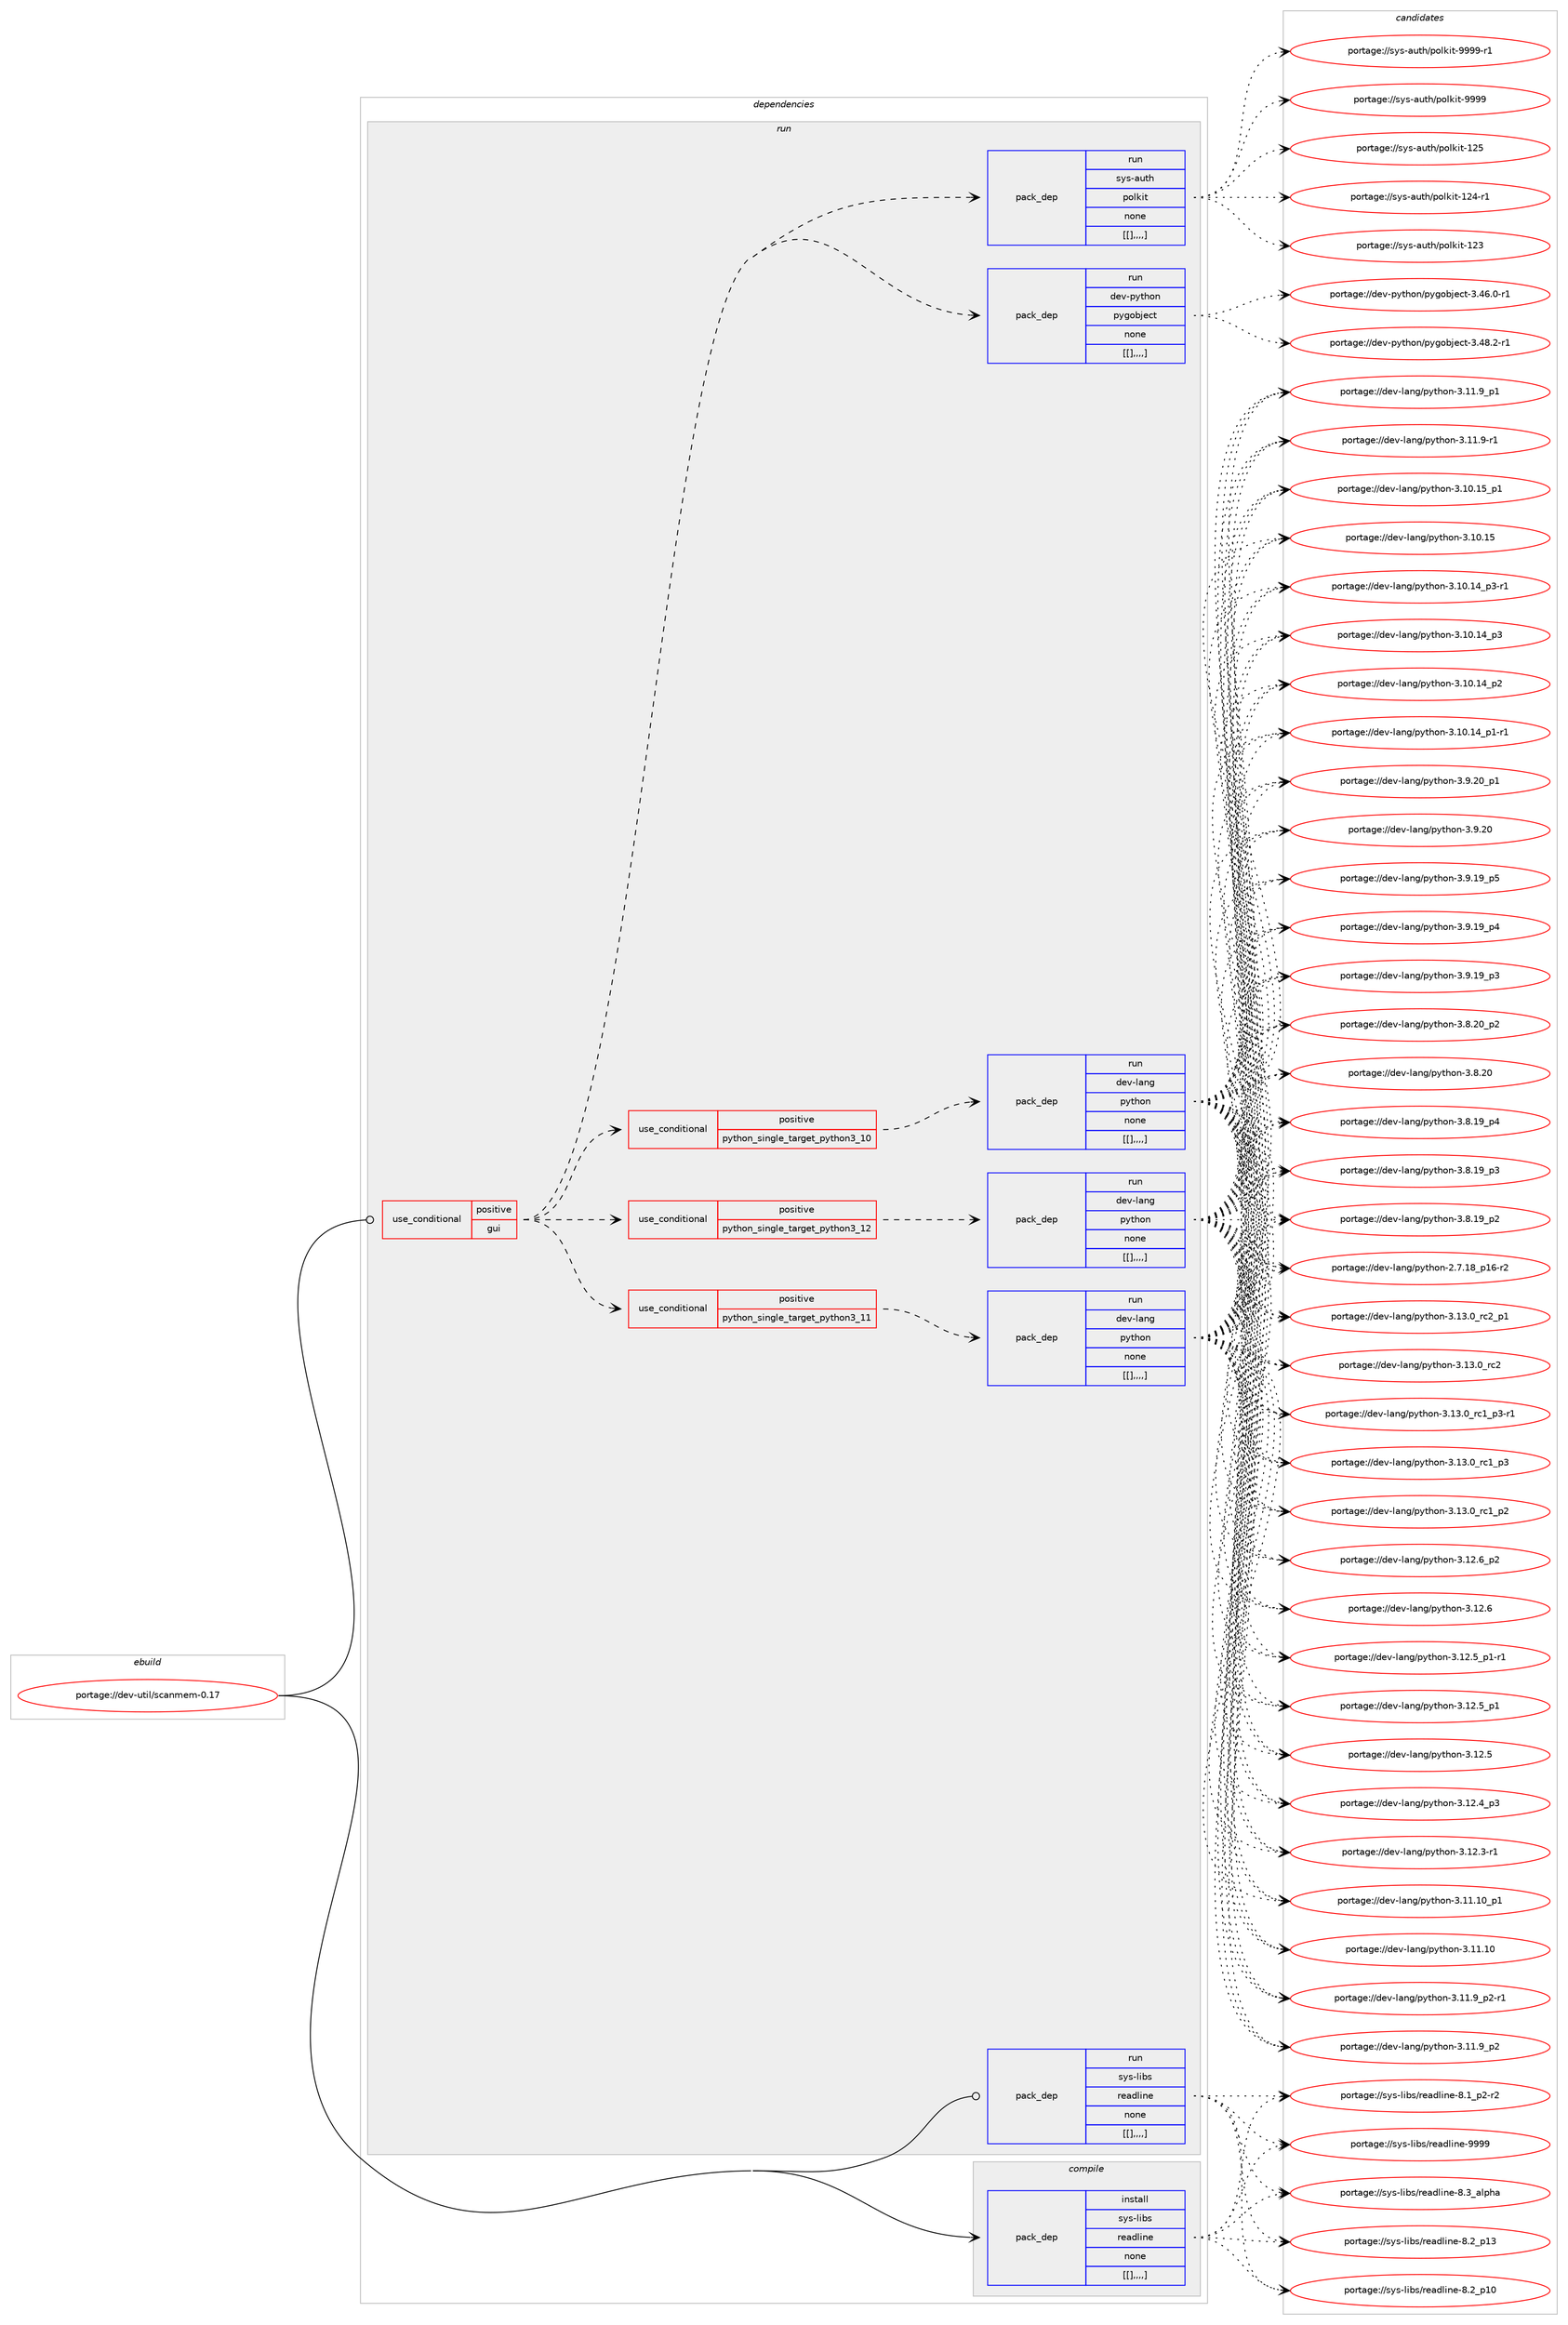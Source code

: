 digraph prolog {

# *************
# Graph options
# *************

newrank=true;
concentrate=true;
compound=true;
graph [rankdir=LR,fontname=Helvetica,fontsize=10,ranksep=1.5];#, ranksep=2.5, nodesep=0.2];
edge  [arrowhead=vee];
node  [fontname=Helvetica,fontsize=10];

# **********
# The ebuild
# **********

subgraph cluster_leftcol {
color=gray;
label=<<i>ebuild</i>>;
id [label="portage://dev-util/scanmem-0.17", color=red, width=4, href="../dev-util/scanmem-0.17.svg"];
}

# ****************
# The dependencies
# ****************

subgraph cluster_midcol {
color=gray;
label=<<i>dependencies</i>>;
subgraph cluster_compile {
fillcolor="#eeeeee";
style=filled;
label=<<i>compile</i>>;
subgraph pack158844 {
dependency224641 [label=<<TABLE BORDER="0" CELLBORDER="1" CELLSPACING="0" CELLPADDING="4" WIDTH="220"><TR><TD ROWSPAN="6" CELLPADDING="30">pack_dep</TD></TR><TR><TD WIDTH="110">install</TD></TR><TR><TD>sys-libs</TD></TR><TR><TD>readline</TD></TR><TR><TD>none</TD></TR><TR><TD>[[],,,,]</TD></TR></TABLE>>, shape=none, color=blue];
}
id:e -> dependency224641:w [weight=20,style="solid",arrowhead="vee"];
}
subgraph cluster_compileandrun {
fillcolor="#eeeeee";
style=filled;
label=<<i>compile and run</i>>;
}
subgraph cluster_run {
fillcolor="#eeeeee";
style=filled;
label=<<i>run</i>>;
subgraph cond64361 {
dependency224642 [label=<<TABLE BORDER="0" CELLBORDER="1" CELLSPACING="0" CELLPADDING="4"><TR><TD ROWSPAN="3" CELLPADDING="10">use_conditional</TD></TR><TR><TD>positive</TD></TR><TR><TD>gui</TD></TR></TABLE>>, shape=none, color=red];
subgraph cond64362 {
dependency224643 [label=<<TABLE BORDER="0" CELLBORDER="1" CELLSPACING="0" CELLPADDING="4"><TR><TD ROWSPAN="3" CELLPADDING="10">use_conditional</TD></TR><TR><TD>positive</TD></TR><TR><TD>python_single_target_python3_10</TD></TR></TABLE>>, shape=none, color=red];
subgraph pack158845 {
dependency224644 [label=<<TABLE BORDER="0" CELLBORDER="1" CELLSPACING="0" CELLPADDING="4" WIDTH="220"><TR><TD ROWSPAN="6" CELLPADDING="30">pack_dep</TD></TR><TR><TD WIDTH="110">run</TD></TR><TR><TD>dev-lang</TD></TR><TR><TD>python</TD></TR><TR><TD>none</TD></TR><TR><TD>[[],,,,]</TD></TR></TABLE>>, shape=none, color=blue];
}
dependency224643:e -> dependency224644:w [weight=20,style="dashed",arrowhead="vee"];
}
dependency224642:e -> dependency224643:w [weight=20,style="dashed",arrowhead="vee"];
subgraph cond64363 {
dependency224645 [label=<<TABLE BORDER="0" CELLBORDER="1" CELLSPACING="0" CELLPADDING="4"><TR><TD ROWSPAN="3" CELLPADDING="10">use_conditional</TD></TR><TR><TD>positive</TD></TR><TR><TD>python_single_target_python3_11</TD></TR></TABLE>>, shape=none, color=red];
subgraph pack158846 {
dependency224646 [label=<<TABLE BORDER="0" CELLBORDER="1" CELLSPACING="0" CELLPADDING="4" WIDTH="220"><TR><TD ROWSPAN="6" CELLPADDING="30">pack_dep</TD></TR><TR><TD WIDTH="110">run</TD></TR><TR><TD>dev-lang</TD></TR><TR><TD>python</TD></TR><TR><TD>none</TD></TR><TR><TD>[[],,,,]</TD></TR></TABLE>>, shape=none, color=blue];
}
dependency224645:e -> dependency224646:w [weight=20,style="dashed",arrowhead="vee"];
}
dependency224642:e -> dependency224645:w [weight=20,style="dashed",arrowhead="vee"];
subgraph cond64364 {
dependency224647 [label=<<TABLE BORDER="0" CELLBORDER="1" CELLSPACING="0" CELLPADDING="4"><TR><TD ROWSPAN="3" CELLPADDING="10">use_conditional</TD></TR><TR><TD>positive</TD></TR><TR><TD>python_single_target_python3_12</TD></TR></TABLE>>, shape=none, color=red];
subgraph pack158847 {
dependency224648 [label=<<TABLE BORDER="0" CELLBORDER="1" CELLSPACING="0" CELLPADDING="4" WIDTH="220"><TR><TD ROWSPAN="6" CELLPADDING="30">pack_dep</TD></TR><TR><TD WIDTH="110">run</TD></TR><TR><TD>dev-lang</TD></TR><TR><TD>python</TD></TR><TR><TD>none</TD></TR><TR><TD>[[],,,,]</TD></TR></TABLE>>, shape=none, color=blue];
}
dependency224647:e -> dependency224648:w [weight=20,style="dashed",arrowhead="vee"];
}
dependency224642:e -> dependency224647:w [weight=20,style="dashed",arrowhead="vee"];
subgraph pack158848 {
dependency224649 [label=<<TABLE BORDER="0" CELLBORDER="1" CELLSPACING="0" CELLPADDING="4" WIDTH="220"><TR><TD ROWSPAN="6" CELLPADDING="30">pack_dep</TD></TR><TR><TD WIDTH="110">run</TD></TR><TR><TD>dev-python</TD></TR><TR><TD>pygobject</TD></TR><TR><TD>none</TD></TR><TR><TD>[[],,,,]</TD></TR></TABLE>>, shape=none, color=blue];
}
dependency224642:e -> dependency224649:w [weight=20,style="dashed",arrowhead="vee"];
subgraph pack158849 {
dependency224650 [label=<<TABLE BORDER="0" CELLBORDER="1" CELLSPACING="0" CELLPADDING="4" WIDTH="220"><TR><TD ROWSPAN="6" CELLPADDING="30">pack_dep</TD></TR><TR><TD WIDTH="110">run</TD></TR><TR><TD>sys-auth</TD></TR><TR><TD>polkit</TD></TR><TR><TD>none</TD></TR><TR><TD>[[],,,,]</TD></TR></TABLE>>, shape=none, color=blue];
}
dependency224642:e -> dependency224650:w [weight=20,style="dashed",arrowhead="vee"];
}
id:e -> dependency224642:w [weight=20,style="solid",arrowhead="odot"];
subgraph pack158850 {
dependency224651 [label=<<TABLE BORDER="0" CELLBORDER="1" CELLSPACING="0" CELLPADDING="4" WIDTH="220"><TR><TD ROWSPAN="6" CELLPADDING="30">pack_dep</TD></TR><TR><TD WIDTH="110">run</TD></TR><TR><TD>sys-libs</TD></TR><TR><TD>readline</TD></TR><TR><TD>none</TD></TR><TR><TD>[[],,,,]</TD></TR></TABLE>>, shape=none, color=blue];
}
id:e -> dependency224651:w [weight=20,style="solid",arrowhead="odot"];
}
}

# **************
# The candidates
# **************

subgraph cluster_choices {
rank=same;
color=gray;
label=<<i>candidates</i>>;

subgraph choice158844 {
color=black;
nodesep=1;
choice115121115451081059811547114101971001081051101014557575757 [label="portage://sys-libs/readline-9999", color=red, width=4,href="../sys-libs/readline-9999.svg"];
choice1151211154510810598115471141019710010810511010145564651959710811210497 [label="portage://sys-libs/readline-8.3_alpha", color=red, width=4,href="../sys-libs/readline-8.3_alpha.svg"];
choice1151211154510810598115471141019710010810511010145564650951124951 [label="portage://sys-libs/readline-8.2_p13", color=red, width=4,href="../sys-libs/readline-8.2_p13.svg"];
choice1151211154510810598115471141019710010810511010145564650951124948 [label="portage://sys-libs/readline-8.2_p10", color=red, width=4,href="../sys-libs/readline-8.2_p10.svg"];
choice115121115451081059811547114101971001081051101014556464995112504511450 [label="portage://sys-libs/readline-8.1_p2-r2", color=red, width=4,href="../sys-libs/readline-8.1_p2-r2.svg"];
dependency224641:e -> choice115121115451081059811547114101971001081051101014557575757:w [style=dotted,weight="100"];
dependency224641:e -> choice1151211154510810598115471141019710010810511010145564651959710811210497:w [style=dotted,weight="100"];
dependency224641:e -> choice1151211154510810598115471141019710010810511010145564650951124951:w [style=dotted,weight="100"];
dependency224641:e -> choice1151211154510810598115471141019710010810511010145564650951124948:w [style=dotted,weight="100"];
dependency224641:e -> choice115121115451081059811547114101971001081051101014556464995112504511450:w [style=dotted,weight="100"];
}
subgraph choice158845 {
color=black;
nodesep=1;
choice100101118451089711010347112121116104111110455146495146489511499509511249 [label="portage://dev-lang/python-3.13.0_rc2_p1", color=red, width=4,href="../dev-lang/python-3.13.0_rc2_p1.svg"];
choice10010111845108971101034711212111610411111045514649514648951149950 [label="portage://dev-lang/python-3.13.0_rc2", color=red, width=4,href="../dev-lang/python-3.13.0_rc2.svg"];
choice1001011184510897110103471121211161041111104551464951464895114994995112514511449 [label="portage://dev-lang/python-3.13.0_rc1_p3-r1", color=red, width=4,href="../dev-lang/python-3.13.0_rc1_p3-r1.svg"];
choice100101118451089711010347112121116104111110455146495146489511499499511251 [label="portage://dev-lang/python-3.13.0_rc1_p3", color=red, width=4,href="../dev-lang/python-3.13.0_rc1_p3.svg"];
choice100101118451089711010347112121116104111110455146495146489511499499511250 [label="portage://dev-lang/python-3.13.0_rc1_p2", color=red, width=4,href="../dev-lang/python-3.13.0_rc1_p2.svg"];
choice100101118451089711010347112121116104111110455146495046549511250 [label="portage://dev-lang/python-3.12.6_p2", color=red, width=4,href="../dev-lang/python-3.12.6_p2.svg"];
choice10010111845108971101034711212111610411111045514649504654 [label="portage://dev-lang/python-3.12.6", color=red, width=4,href="../dev-lang/python-3.12.6.svg"];
choice1001011184510897110103471121211161041111104551464950465395112494511449 [label="portage://dev-lang/python-3.12.5_p1-r1", color=red, width=4,href="../dev-lang/python-3.12.5_p1-r1.svg"];
choice100101118451089711010347112121116104111110455146495046539511249 [label="portage://dev-lang/python-3.12.5_p1", color=red, width=4,href="../dev-lang/python-3.12.5_p1.svg"];
choice10010111845108971101034711212111610411111045514649504653 [label="portage://dev-lang/python-3.12.5", color=red, width=4,href="../dev-lang/python-3.12.5.svg"];
choice100101118451089711010347112121116104111110455146495046529511251 [label="portage://dev-lang/python-3.12.4_p3", color=red, width=4,href="../dev-lang/python-3.12.4_p3.svg"];
choice100101118451089711010347112121116104111110455146495046514511449 [label="portage://dev-lang/python-3.12.3-r1", color=red, width=4,href="../dev-lang/python-3.12.3-r1.svg"];
choice10010111845108971101034711212111610411111045514649494649489511249 [label="portage://dev-lang/python-3.11.10_p1", color=red, width=4,href="../dev-lang/python-3.11.10_p1.svg"];
choice1001011184510897110103471121211161041111104551464949464948 [label="portage://dev-lang/python-3.11.10", color=red, width=4,href="../dev-lang/python-3.11.10.svg"];
choice1001011184510897110103471121211161041111104551464949465795112504511449 [label="portage://dev-lang/python-3.11.9_p2-r1", color=red, width=4,href="../dev-lang/python-3.11.9_p2-r1.svg"];
choice100101118451089711010347112121116104111110455146494946579511250 [label="portage://dev-lang/python-3.11.9_p2", color=red, width=4,href="../dev-lang/python-3.11.9_p2.svg"];
choice100101118451089711010347112121116104111110455146494946579511249 [label="portage://dev-lang/python-3.11.9_p1", color=red, width=4,href="../dev-lang/python-3.11.9_p1.svg"];
choice100101118451089711010347112121116104111110455146494946574511449 [label="portage://dev-lang/python-3.11.9-r1", color=red, width=4,href="../dev-lang/python-3.11.9-r1.svg"];
choice10010111845108971101034711212111610411111045514649484649539511249 [label="portage://dev-lang/python-3.10.15_p1", color=red, width=4,href="../dev-lang/python-3.10.15_p1.svg"];
choice1001011184510897110103471121211161041111104551464948464953 [label="portage://dev-lang/python-3.10.15", color=red, width=4,href="../dev-lang/python-3.10.15.svg"];
choice100101118451089711010347112121116104111110455146494846495295112514511449 [label="portage://dev-lang/python-3.10.14_p3-r1", color=red, width=4,href="../dev-lang/python-3.10.14_p3-r1.svg"];
choice10010111845108971101034711212111610411111045514649484649529511251 [label="portage://dev-lang/python-3.10.14_p3", color=red, width=4,href="../dev-lang/python-3.10.14_p3.svg"];
choice10010111845108971101034711212111610411111045514649484649529511250 [label="portage://dev-lang/python-3.10.14_p2", color=red, width=4,href="../dev-lang/python-3.10.14_p2.svg"];
choice100101118451089711010347112121116104111110455146494846495295112494511449 [label="portage://dev-lang/python-3.10.14_p1-r1", color=red, width=4,href="../dev-lang/python-3.10.14_p1-r1.svg"];
choice100101118451089711010347112121116104111110455146574650489511249 [label="portage://dev-lang/python-3.9.20_p1", color=red, width=4,href="../dev-lang/python-3.9.20_p1.svg"];
choice10010111845108971101034711212111610411111045514657465048 [label="portage://dev-lang/python-3.9.20", color=red, width=4,href="../dev-lang/python-3.9.20.svg"];
choice100101118451089711010347112121116104111110455146574649579511253 [label="portage://dev-lang/python-3.9.19_p5", color=red, width=4,href="../dev-lang/python-3.9.19_p5.svg"];
choice100101118451089711010347112121116104111110455146574649579511252 [label="portage://dev-lang/python-3.9.19_p4", color=red, width=4,href="../dev-lang/python-3.9.19_p4.svg"];
choice100101118451089711010347112121116104111110455146574649579511251 [label="portage://dev-lang/python-3.9.19_p3", color=red, width=4,href="../dev-lang/python-3.9.19_p3.svg"];
choice100101118451089711010347112121116104111110455146564650489511250 [label="portage://dev-lang/python-3.8.20_p2", color=red, width=4,href="../dev-lang/python-3.8.20_p2.svg"];
choice10010111845108971101034711212111610411111045514656465048 [label="portage://dev-lang/python-3.8.20", color=red, width=4,href="../dev-lang/python-3.8.20.svg"];
choice100101118451089711010347112121116104111110455146564649579511252 [label="portage://dev-lang/python-3.8.19_p4", color=red, width=4,href="../dev-lang/python-3.8.19_p4.svg"];
choice100101118451089711010347112121116104111110455146564649579511251 [label="portage://dev-lang/python-3.8.19_p3", color=red, width=4,href="../dev-lang/python-3.8.19_p3.svg"];
choice100101118451089711010347112121116104111110455146564649579511250 [label="portage://dev-lang/python-3.8.19_p2", color=red, width=4,href="../dev-lang/python-3.8.19_p2.svg"];
choice100101118451089711010347112121116104111110455046554649569511249544511450 [label="portage://dev-lang/python-2.7.18_p16-r2", color=red, width=4,href="../dev-lang/python-2.7.18_p16-r2.svg"];
dependency224644:e -> choice100101118451089711010347112121116104111110455146495146489511499509511249:w [style=dotted,weight="100"];
dependency224644:e -> choice10010111845108971101034711212111610411111045514649514648951149950:w [style=dotted,weight="100"];
dependency224644:e -> choice1001011184510897110103471121211161041111104551464951464895114994995112514511449:w [style=dotted,weight="100"];
dependency224644:e -> choice100101118451089711010347112121116104111110455146495146489511499499511251:w [style=dotted,weight="100"];
dependency224644:e -> choice100101118451089711010347112121116104111110455146495146489511499499511250:w [style=dotted,weight="100"];
dependency224644:e -> choice100101118451089711010347112121116104111110455146495046549511250:w [style=dotted,weight="100"];
dependency224644:e -> choice10010111845108971101034711212111610411111045514649504654:w [style=dotted,weight="100"];
dependency224644:e -> choice1001011184510897110103471121211161041111104551464950465395112494511449:w [style=dotted,weight="100"];
dependency224644:e -> choice100101118451089711010347112121116104111110455146495046539511249:w [style=dotted,weight="100"];
dependency224644:e -> choice10010111845108971101034711212111610411111045514649504653:w [style=dotted,weight="100"];
dependency224644:e -> choice100101118451089711010347112121116104111110455146495046529511251:w [style=dotted,weight="100"];
dependency224644:e -> choice100101118451089711010347112121116104111110455146495046514511449:w [style=dotted,weight="100"];
dependency224644:e -> choice10010111845108971101034711212111610411111045514649494649489511249:w [style=dotted,weight="100"];
dependency224644:e -> choice1001011184510897110103471121211161041111104551464949464948:w [style=dotted,weight="100"];
dependency224644:e -> choice1001011184510897110103471121211161041111104551464949465795112504511449:w [style=dotted,weight="100"];
dependency224644:e -> choice100101118451089711010347112121116104111110455146494946579511250:w [style=dotted,weight="100"];
dependency224644:e -> choice100101118451089711010347112121116104111110455146494946579511249:w [style=dotted,weight="100"];
dependency224644:e -> choice100101118451089711010347112121116104111110455146494946574511449:w [style=dotted,weight="100"];
dependency224644:e -> choice10010111845108971101034711212111610411111045514649484649539511249:w [style=dotted,weight="100"];
dependency224644:e -> choice1001011184510897110103471121211161041111104551464948464953:w [style=dotted,weight="100"];
dependency224644:e -> choice100101118451089711010347112121116104111110455146494846495295112514511449:w [style=dotted,weight="100"];
dependency224644:e -> choice10010111845108971101034711212111610411111045514649484649529511251:w [style=dotted,weight="100"];
dependency224644:e -> choice10010111845108971101034711212111610411111045514649484649529511250:w [style=dotted,weight="100"];
dependency224644:e -> choice100101118451089711010347112121116104111110455146494846495295112494511449:w [style=dotted,weight="100"];
dependency224644:e -> choice100101118451089711010347112121116104111110455146574650489511249:w [style=dotted,weight="100"];
dependency224644:e -> choice10010111845108971101034711212111610411111045514657465048:w [style=dotted,weight="100"];
dependency224644:e -> choice100101118451089711010347112121116104111110455146574649579511253:w [style=dotted,weight="100"];
dependency224644:e -> choice100101118451089711010347112121116104111110455146574649579511252:w [style=dotted,weight="100"];
dependency224644:e -> choice100101118451089711010347112121116104111110455146574649579511251:w [style=dotted,weight="100"];
dependency224644:e -> choice100101118451089711010347112121116104111110455146564650489511250:w [style=dotted,weight="100"];
dependency224644:e -> choice10010111845108971101034711212111610411111045514656465048:w [style=dotted,weight="100"];
dependency224644:e -> choice100101118451089711010347112121116104111110455146564649579511252:w [style=dotted,weight="100"];
dependency224644:e -> choice100101118451089711010347112121116104111110455146564649579511251:w [style=dotted,weight="100"];
dependency224644:e -> choice100101118451089711010347112121116104111110455146564649579511250:w [style=dotted,weight="100"];
dependency224644:e -> choice100101118451089711010347112121116104111110455046554649569511249544511450:w [style=dotted,weight="100"];
}
subgraph choice158846 {
color=black;
nodesep=1;
choice100101118451089711010347112121116104111110455146495146489511499509511249 [label="portage://dev-lang/python-3.13.0_rc2_p1", color=red, width=4,href="../dev-lang/python-3.13.0_rc2_p1.svg"];
choice10010111845108971101034711212111610411111045514649514648951149950 [label="portage://dev-lang/python-3.13.0_rc2", color=red, width=4,href="../dev-lang/python-3.13.0_rc2.svg"];
choice1001011184510897110103471121211161041111104551464951464895114994995112514511449 [label="portage://dev-lang/python-3.13.0_rc1_p3-r1", color=red, width=4,href="../dev-lang/python-3.13.0_rc1_p3-r1.svg"];
choice100101118451089711010347112121116104111110455146495146489511499499511251 [label="portage://dev-lang/python-3.13.0_rc1_p3", color=red, width=4,href="../dev-lang/python-3.13.0_rc1_p3.svg"];
choice100101118451089711010347112121116104111110455146495146489511499499511250 [label="portage://dev-lang/python-3.13.0_rc1_p2", color=red, width=4,href="../dev-lang/python-3.13.0_rc1_p2.svg"];
choice100101118451089711010347112121116104111110455146495046549511250 [label="portage://dev-lang/python-3.12.6_p2", color=red, width=4,href="../dev-lang/python-3.12.6_p2.svg"];
choice10010111845108971101034711212111610411111045514649504654 [label="portage://dev-lang/python-3.12.6", color=red, width=4,href="../dev-lang/python-3.12.6.svg"];
choice1001011184510897110103471121211161041111104551464950465395112494511449 [label="portage://dev-lang/python-3.12.5_p1-r1", color=red, width=4,href="../dev-lang/python-3.12.5_p1-r1.svg"];
choice100101118451089711010347112121116104111110455146495046539511249 [label="portage://dev-lang/python-3.12.5_p1", color=red, width=4,href="../dev-lang/python-3.12.5_p1.svg"];
choice10010111845108971101034711212111610411111045514649504653 [label="portage://dev-lang/python-3.12.5", color=red, width=4,href="../dev-lang/python-3.12.5.svg"];
choice100101118451089711010347112121116104111110455146495046529511251 [label="portage://dev-lang/python-3.12.4_p3", color=red, width=4,href="../dev-lang/python-3.12.4_p3.svg"];
choice100101118451089711010347112121116104111110455146495046514511449 [label="portage://dev-lang/python-3.12.3-r1", color=red, width=4,href="../dev-lang/python-3.12.3-r1.svg"];
choice10010111845108971101034711212111610411111045514649494649489511249 [label="portage://dev-lang/python-3.11.10_p1", color=red, width=4,href="../dev-lang/python-3.11.10_p1.svg"];
choice1001011184510897110103471121211161041111104551464949464948 [label="portage://dev-lang/python-3.11.10", color=red, width=4,href="../dev-lang/python-3.11.10.svg"];
choice1001011184510897110103471121211161041111104551464949465795112504511449 [label="portage://dev-lang/python-3.11.9_p2-r1", color=red, width=4,href="../dev-lang/python-3.11.9_p2-r1.svg"];
choice100101118451089711010347112121116104111110455146494946579511250 [label="portage://dev-lang/python-3.11.9_p2", color=red, width=4,href="../dev-lang/python-3.11.9_p2.svg"];
choice100101118451089711010347112121116104111110455146494946579511249 [label="portage://dev-lang/python-3.11.9_p1", color=red, width=4,href="../dev-lang/python-3.11.9_p1.svg"];
choice100101118451089711010347112121116104111110455146494946574511449 [label="portage://dev-lang/python-3.11.9-r1", color=red, width=4,href="../dev-lang/python-3.11.9-r1.svg"];
choice10010111845108971101034711212111610411111045514649484649539511249 [label="portage://dev-lang/python-3.10.15_p1", color=red, width=4,href="../dev-lang/python-3.10.15_p1.svg"];
choice1001011184510897110103471121211161041111104551464948464953 [label="portage://dev-lang/python-3.10.15", color=red, width=4,href="../dev-lang/python-3.10.15.svg"];
choice100101118451089711010347112121116104111110455146494846495295112514511449 [label="portage://dev-lang/python-3.10.14_p3-r1", color=red, width=4,href="../dev-lang/python-3.10.14_p3-r1.svg"];
choice10010111845108971101034711212111610411111045514649484649529511251 [label="portage://dev-lang/python-3.10.14_p3", color=red, width=4,href="../dev-lang/python-3.10.14_p3.svg"];
choice10010111845108971101034711212111610411111045514649484649529511250 [label="portage://dev-lang/python-3.10.14_p2", color=red, width=4,href="../dev-lang/python-3.10.14_p2.svg"];
choice100101118451089711010347112121116104111110455146494846495295112494511449 [label="portage://dev-lang/python-3.10.14_p1-r1", color=red, width=4,href="../dev-lang/python-3.10.14_p1-r1.svg"];
choice100101118451089711010347112121116104111110455146574650489511249 [label="portage://dev-lang/python-3.9.20_p1", color=red, width=4,href="../dev-lang/python-3.9.20_p1.svg"];
choice10010111845108971101034711212111610411111045514657465048 [label="portage://dev-lang/python-3.9.20", color=red, width=4,href="../dev-lang/python-3.9.20.svg"];
choice100101118451089711010347112121116104111110455146574649579511253 [label="portage://dev-lang/python-3.9.19_p5", color=red, width=4,href="../dev-lang/python-3.9.19_p5.svg"];
choice100101118451089711010347112121116104111110455146574649579511252 [label="portage://dev-lang/python-3.9.19_p4", color=red, width=4,href="../dev-lang/python-3.9.19_p4.svg"];
choice100101118451089711010347112121116104111110455146574649579511251 [label="portage://dev-lang/python-3.9.19_p3", color=red, width=4,href="../dev-lang/python-3.9.19_p3.svg"];
choice100101118451089711010347112121116104111110455146564650489511250 [label="portage://dev-lang/python-3.8.20_p2", color=red, width=4,href="../dev-lang/python-3.8.20_p2.svg"];
choice10010111845108971101034711212111610411111045514656465048 [label="portage://dev-lang/python-3.8.20", color=red, width=4,href="../dev-lang/python-3.8.20.svg"];
choice100101118451089711010347112121116104111110455146564649579511252 [label="portage://dev-lang/python-3.8.19_p4", color=red, width=4,href="../dev-lang/python-3.8.19_p4.svg"];
choice100101118451089711010347112121116104111110455146564649579511251 [label="portage://dev-lang/python-3.8.19_p3", color=red, width=4,href="../dev-lang/python-3.8.19_p3.svg"];
choice100101118451089711010347112121116104111110455146564649579511250 [label="portage://dev-lang/python-3.8.19_p2", color=red, width=4,href="../dev-lang/python-3.8.19_p2.svg"];
choice100101118451089711010347112121116104111110455046554649569511249544511450 [label="portage://dev-lang/python-2.7.18_p16-r2", color=red, width=4,href="../dev-lang/python-2.7.18_p16-r2.svg"];
dependency224646:e -> choice100101118451089711010347112121116104111110455146495146489511499509511249:w [style=dotted,weight="100"];
dependency224646:e -> choice10010111845108971101034711212111610411111045514649514648951149950:w [style=dotted,weight="100"];
dependency224646:e -> choice1001011184510897110103471121211161041111104551464951464895114994995112514511449:w [style=dotted,weight="100"];
dependency224646:e -> choice100101118451089711010347112121116104111110455146495146489511499499511251:w [style=dotted,weight="100"];
dependency224646:e -> choice100101118451089711010347112121116104111110455146495146489511499499511250:w [style=dotted,weight="100"];
dependency224646:e -> choice100101118451089711010347112121116104111110455146495046549511250:w [style=dotted,weight="100"];
dependency224646:e -> choice10010111845108971101034711212111610411111045514649504654:w [style=dotted,weight="100"];
dependency224646:e -> choice1001011184510897110103471121211161041111104551464950465395112494511449:w [style=dotted,weight="100"];
dependency224646:e -> choice100101118451089711010347112121116104111110455146495046539511249:w [style=dotted,weight="100"];
dependency224646:e -> choice10010111845108971101034711212111610411111045514649504653:w [style=dotted,weight="100"];
dependency224646:e -> choice100101118451089711010347112121116104111110455146495046529511251:w [style=dotted,weight="100"];
dependency224646:e -> choice100101118451089711010347112121116104111110455146495046514511449:w [style=dotted,weight="100"];
dependency224646:e -> choice10010111845108971101034711212111610411111045514649494649489511249:w [style=dotted,weight="100"];
dependency224646:e -> choice1001011184510897110103471121211161041111104551464949464948:w [style=dotted,weight="100"];
dependency224646:e -> choice1001011184510897110103471121211161041111104551464949465795112504511449:w [style=dotted,weight="100"];
dependency224646:e -> choice100101118451089711010347112121116104111110455146494946579511250:w [style=dotted,weight="100"];
dependency224646:e -> choice100101118451089711010347112121116104111110455146494946579511249:w [style=dotted,weight="100"];
dependency224646:e -> choice100101118451089711010347112121116104111110455146494946574511449:w [style=dotted,weight="100"];
dependency224646:e -> choice10010111845108971101034711212111610411111045514649484649539511249:w [style=dotted,weight="100"];
dependency224646:e -> choice1001011184510897110103471121211161041111104551464948464953:w [style=dotted,weight="100"];
dependency224646:e -> choice100101118451089711010347112121116104111110455146494846495295112514511449:w [style=dotted,weight="100"];
dependency224646:e -> choice10010111845108971101034711212111610411111045514649484649529511251:w [style=dotted,weight="100"];
dependency224646:e -> choice10010111845108971101034711212111610411111045514649484649529511250:w [style=dotted,weight="100"];
dependency224646:e -> choice100101118451089711010347112121116104111110455146494846495295112494511449:w [style=dotted,weight="100"];
dependency224646:e -> choice100101118451089711010347112121116104111110455146574650489511249:w [style=dotted,weight="100"];
dependency224646:e -> choice10010111845108971101034711212111610411111045514657465048:w [style=dotted,weight="100"];
dependency224646:e -> choice100101118451089711010347112121116104111110455146574649579511253:w [style=dotted,weight="100"];
dependency224646:e -> choice100101118451089711010347112121116104111110455146574649579511252:w [style=dotted,weight="100"];
dependency224646:e -> choice100101118451089711010347112121116104111110455146574649579511251:w [style=dotted,weight="100"];
dependency224646:e -> choice100101118451089711010347112121116104111110455146564650489511250:w [style=dotted,weight="100"];
dependency224646:e -> choice10010111845108971101034711212111610411111045514656465048:w [style=dotted,weight="100"];
dependency224646:e -> choice100101118451089711010347112121116104111110455146564649579511252:w [style=dotted,weight="100"];
dependency224646:e -> choice100101118451089711010347112121116104111110455146564649579511251:w [style=dotted,weight="100"];
dependency224646:e -> choice100101118451089711010347112121116104111110455146564649579511250:w [style=dotted,weight="100"];
dependency224646:e -> choice100101118451089711010347112121116104111110455046554649569511249544511450:w [style=dotted,weight="100"];
}
subgraph choice158847 {
color=black;
nodesep=1;
choice100101118451089711010347112121116104111110455146495146489511499509511249 [label="portage://dev-lang/python-3.13.0_rc2_p1", color=red, width=4,href="../dev-lang/python-3.13.0_rc2_p1.svg"];
choice10010111845108971101034711212111610411111045514649514648951149950 [label="portage://dev-lang/python-3.13.0_rc2", color=red, width=4,href="../dev-lang/python-3.13.0_rc2.svg"];
choice1001011184510897110103471121211161041111104551464951464895114994995112514511449 [label="portage://dev-lang/python-3.13.0_rc1_p3-r1", color=red, width=4,href="../dev-lang/python-3.13.0_rc1_p3-r1.svg"];
choice100101118451089711010347112121116104111110455146495146489511499499511251 [label="portage://dev-lang/python-3.13.0_rc1_p3", color=red, width=4,href="../dev-lang/python-3.13.0_rc1_p3.svg"];
choice100101118451089711010347112121116104111110455146495146489511499499511250 [label="portage://dev-lang/python-3.13.0_rc1_p2", color=red, width=4,href="../dev-lang/python-3.13.0_rc1_p2.svg"];
choice100101118451089711010347112121116104111110455146495046549511250 [label="portage://dev-lang/python-3.12.6_p2", color=red, width=4,href="../dev-lang/python-3.12.6_p2.svg"];
choice10010111845108971101034711212111610411111045514649504654 [label="portage://dev-lang/python-3.12.6", color=red, width=4,href="../dev-lang/python-3.12.6.svg"];
choice1001011184510897110103471121211161041111104551464950465395112494511449 [label="portage://dev-lang/python-3.12.5_p1-r1", color=red, width=4,href="../dev-lang/python-3.12.5_p1-r1.svg"];
choice100101118451089711010347112121116104111110455146495046539511249 [label="portage://dev-lang/python-3.12.5_p1", color=red, width=4,href="../dev-lang/python-3.12.5_p1.svg"];
choice10010111845108971101034711212111610411111045514649504653 [label="portage://dev-lang/python-3.12.5", color=red, width=4,href="../dev-lang/python-3.12.5.svg"];
choice100101118451089711010347112121116104111110455146495046529511251 [label="portage://dev-lang/python-3.12.4_p3", color=red, width=4,href="../dev-lang/python-3.12.4_p3.svg"];
choice100101118451089711010347112121116104111110455146495046514511449 [label="portage://dev-lang/python-3.12.3-r1", color=red, width=4,href="../dev-lang/python-3.12.3-r1.svg"];
choice10010111845108971101034711212111610411111045514649494649489511249 [label="portage://dev-lang/python-3.11.10_p1", color=red, width=4,href="../dev-lang/python-3.11.10_p1.svg"];
choice1001011184510897110103471121211161041111104551464949464948 [label="portage://dev-lang/python-3.11.10", color=red, width=4,href="../dev-lang/python-3.11.10.svg"];
choice1001011184510897110103471121211161041111104551464949465795112504511449 [label="portage://dev-lang/python-3.11.9_p2-r1", color=red, width=4,href="../dev-lang/python-3.11.9_p2-r1.svg"];
choice100101118451089711010347112121116104111110455146494946579511250 [label="portage://dev-lang/python-3.11.9_p2", color=red, width=4,href="../dev-lang/python-3.11.9_p2.svg"];
choice100101118451089711010347112121116104111110455146494946579511249 [label="portage://dev-lang/python-3.11.9_p1", color=red, width=4,href="../dev-lang/python-3.11.9_p1.svg"];
choice100101118451089711010347112121116104111110455146494946574511449 [label="portage://dev-lang/python-3.11.9-r1", color=red, width=4,href="../dev-lang/python-3.11.9-r1.svg"];
choice10010111845108971101034711212111610411111045514649484649539511249 [label="portage://dev-lang/python-3.10.15_p1", color=red, width=4,href="../dev-lang/python-3.10.15_p1.svg"];
choice1001011184510897110103471121211161041111104551464948464953 [label="portage://dev-lang/python-3.10.15", color=red, width=4,href="../dev-lang/python-3.10.15.svg"];
choice100101118451089711010347112121116104111110455146494846495295112514511449 [label="portage://dev-lang/python-3.10.14_p3-r1", color=red, width=4,href="../dev-lang/python-3.10.14_p3-r1.svg"];
choice10010111845108971101034711212111610411111045514649484649529511251 [label="portage://dev-lang/python-3.10.14_p3", color=red, width=4,href="../dev-lang/python-3.10.14_p3.svg"];
choice10010111845108971101034711212111610411111045514649484649529511250 [label="portage://dev-lang/python-3.10.14_p2", color=red, width=4,href="../dev-lang/python-3.10.14_p2.svg"];
choice100101118451089711010347112121116104111110455146494846495295112494511449 [label="portage://dev-lang/python-3.10.14_p1-r1", color=red, width=4,href="../dev-lang/python-3.10.14_p1-r1.svg"];
choice100101118451089711010347112121116104111110455146574650489511249 [label="portage://dev-lang/python-3.9.20_p1", color=red, width=4,href="../dev-lang/python-3.9.20_p1.svg"];
choice10010111845108971101034711212111610411111045514657465048 [label="portage://dev-lang/python-3.9.20", color=red, width=4,href="../dev-lang/python-3.9.20.svg"];
choice100101118451089711010347112121116104111110455146574649579511253 [label="portage://dev-lang/python-3.9.19_p5", color=red, width=4,href="../dev-lang/python-3.9.19_p5.svg"];
choice100101118451089711010347112121116104111110455146574649579511252 [label="portage://dev-lang/python-3.9.19_p4", color=red, width=4,href="../dev-lang/python-3.9.19_p4.svg"];
choice100101118451089711010347112121116104111110455146574649579511251 [label="portage://dev-lang/python-3.9.19_p3", color=red, width=4,href="../dev-lang/python-3.9.19_p3.svg"];
choice100101118451089711010347112121116104111110455146564650489511250 [label="portage://dev-lang/python-3.8.20_p2", color=red, width=4,href="../dev-lang/python-3.8.20_p2.svg"];
choice10010111845108971101034711212111610411111045514656465048 [label="portage://dev-lang/python-3.8.20", color=red, width=4,href="../dev-lang/python-3.8.20.svg"];
choice100101118451089711010347112121116104111110455146564649579511252 [label="portage://dev-lang/python-3.8.19_p4", color=red, width=4,href="../dev-lang/python-3.8.19_p4.svg"];
choice100101118451089711010347112121116104111110455146564649579511251 [label="portage://dev-lang/python-3.8.19_p3", color=red, width=4,href="../dev-lang/python-3.8.19_p3.svg"];
choice100101118451089711010347112121116104111110455146564649579511250 [label="portage://dev-lang/python-3.8.19_p2", color=red, width=4,href="../dev-lang/python-3.8.19_p2.svg"];
choice100101118451089711010347112121116104111110455046554649569511249544511450 [label="portage://dev-lang/python-2.7.18_p16-r2", color=red, width=4,href="../dev-lang/python-2.7.18_p16-r2.svg"];
dependency224648:e -> choice100101118451089711010347112121116104111110455146495146489511499509511249:w [style=dotted,weight="100"];
dependency224648:e -> choice10010111845108971101034711212111610411111045514649514648951149950:w [style=dotted,weight="100"];
dependency224648:e -> choice1001011184510897110103471121211161041111104551464951464895114994995112514511449:w [style=dotted,weight="100"];
dependency224648:e -> choice100101118451089711010347112121116104111110455146495146489511499499511251:w [style=dotted,weight="100"];
dependency224648:e -> choice100101118451089711010347112121116104111110455146495146489511499499511250:w [style=dotted,weight="100"];
dependency224648:e -> choice100101118451089711010347112121116104111110455146495046549511250:w [style=dotted,weight="100"];
dependency224648:e -> choice10010111845108971101034711212111610411111045514649504654:w [style=dotted,weight="100"];
dependency224648:e -> choice1001011184510897110103471121211161041111104551464950465395112494511449:w [style=dotted,weight="100"];
dependency224648:e -> choice100101118451089711010347112121116104111110455146495046539511249:w [style=dotted,weight="100"];
dependency224648:e -> choice10010111845108971101034711212111610411111045514649504653:w [style=dotted,weight="100"];
dependency224648:e -> choice100101118451089711010347112121116104111110455146495046529511251:w [style=dotted,weight="100"];
dependency224648:e -> choice100101118451089711010347112121116104111110455146495046514511449:w [style=dotted,weight="100"];
dependency224648:e -> choice10010111845108971101034711212111610411111045514649494649489511249:w [style=dotted,weight="100"];
dependency224648:e -> choice1001011184510897110103471121211161041111104551464949464948:w [style=dotted,weight="100"];
dependency224648:e -> choice1001011184510897110103471121211161041111104551464949465795112504511449:w [style=dotted,weight="100"];
dependency224648:e -> choice100101118451089711010347112121116104111110455146494946579511250:w [style=dotted,weight="100"];
dependency224648:e -> choice100101118451089711010347112121116104111110455146494946579511249:w [style=dotted,weight="100"];
dependency224648:e -> choice100101118451089711010347112121116104111110455146494946574511449:w [style=dotted,weight="100"];
dependency224648:e -> choice10010111845108971101034711212111610411111045514649484649539511249:w [style=dotted,weight="100"];
dependency224648:e -> choice1001011184510897110103471121211161041111104551464948464953:w [style=dotted,weight="100"];
dependency224648:e -> choice100101118451089711010347112121116104111110455146494846495295112514511449:w [style=dotted,weight="100"];
dependency224648:e -> choice10010111845108971101034711212111610411111045514649484649529511251:w [style=dotted,weight="100"];
dependency224648:e -> choice10010111845108971101034711212111610411111045514649484649529511250:w [style=dotted,weight="100"];
dependency224648:e -> choice100101118451089711010347112121116104111110455146494846495295112494511449:w [style=dotted,weight="100"];
dependency224648:e -> choice100101118451089711010347112121116104111110455146574650489511249:w [style=dotted,weight="100"];
dependency224648:e -> choice10010111845108971101034711212111610411111045514657465048:w [style=dotted,weight="100"];
dependency224648:e -> choice100101118451089711010347112121116104111110455146574649579511253:w [style=dotted,weight="100"];
dependency224648:e -> choice100101118451089711010347112121116104111110455146574649579511252:w [style=dotted,weight="100"];
dependency224648:e -> choice100101118451089711010347112121116104111110455146574649579511251:w [style=dotted,weight="100"];
dependency224648:e -> choice100101118451089711010347112121116104111110455146564650489511250:w [style=dotted,weight="100"];
dependency224648:e -> choice10010111845108971101034711212111610411111045514656465048:w [style=dotted,weight="100"];
dependency224648:e -> choice100101118451089711010347112121116104111110455146564649579511252:w [style=dotted,weight="100"];
dependency224648:e -> choice100101118451089711010347112121116104111110455146564649579511251:w [style=dotted,weight="100"];
dependency224648:e -> choice100101118451089711010347112121116104111110455146564649579511250:w [style=dotted,weight="100"];
dependency224648:e -> choice100101118451089711010347112121116104111110455046554649569511249544511450:w [style=dotted,weight="100"];
}
subgraph choice158848 {
color=black;
nodesep=1;
choice10010111845112121116104111110471121211031119810610199116455146525646504511449 [label="portage://dev-python/pygobject-3.48.2-r1", color=red, width=4,href="../dev-python/pygobject-3.48.2-r1.svg"];
choice10010111845112121116104111110471121211031119810610199116455146525446484511449 [label="portage://dev-python/pygobject-3.46.0-r1", color=red, width=4,href="../dev-python/pygobject-3.46.0-r1.svg"];
dependency224649:e -> choice10010111845112121116104111110471121211031119810610199116455146525646504511449:w [style=dotted,weight="100"];
dependency224649:e -> choice10010111845112121116104111110471121211031119810610199116455146525446484511449:w [style=dotted,weight="100"];
}
subgraph choice158849 {
color=black;
nodesep=1;
choice11512111545971171161044711211110810710511645575757574511449 [label="portage://sys-auth/polkit-9999-r1", color=red, width=4,href="../sys-auth/polkit-9999-r1.svg"];
choice1151211154597117116104471121111081071051164557575757 [label="portage://sys-auth/polkit-9999", color=red, width=4,href="../sys-auth/polkit-9999.svg"];
choice11512111545971171161044711211110810710511645495053 [label="portage://sys-auth/polkit-125", color=red, width=4,href="../sys-auth/polkit-125.svg"];
choice115121115459711711610447112111108107105116454950524511449 [label="portage://sys-auth/polkit-124-r1", color=red, width=4,href="../sys-auth/polkit-124-r1.svg"];
choice11512111545971171161044711211110810710511645495051 [label="portage://sys-auth/polkit-123", color=red, width=4,href="../sys-auth/polkit-123.svg"];
dependency224650:e -> choice11512111545971171161044711211110810710511645575757574511449:w [style=dotted,weight="100"];
dependency224650:e -> choice1151211154597117116104471121111081071051164557575757:w [style=dotted,weight="100"];
dependency224650:e -> choice11512111545971171161044711211110810710511645495053:w [style=dotted,weight="100"];
dependency224650:e -> choice115121115459711711610447112111108107105116454950524511449:w [style=dotted,weight="100"];
dependency224650:e -> choice11512111545971171161044711211110810710511645495051:w [style=dotted,weight="100"];
}
subgraph choice158850 {
color=black;
nodesep=1;
choice115121115451081059811547114101971001081051101014557575757 [label="portage://sys-libs/readline-9999", color=red, width=4,href="../sys-libs/readline-9999.svg"];
choice1151211154510810598115471141019710010810511010145564651959710811210497 [label="portage://sys-libs/readline-8.3_alpha", color=red, width=4,href="../sys-libs/readline-8.3_alpha.svg"];
choice1151211154510810598115471141019710010810511010145564650951124951 [label="portage://sys-libs/readline-8.2_p13", color=red, width=4,href="../sys-libs/readline-8.2_p13.svg"];
choice1151211154510810598115471141019710010810511010145564650951124948 [label="portage://sys-libs/readline-8.2_p10", color=red, width=4,href="../sys-libs/readline-8.2_p10.svg"];
choice115121115451081059811547114101971001081051101014556464995112504511450 [label="portage://sys-libs/readline-8.1_p2-r2", color=red, width=4,href="../sys-libs/readline-8.1_p2-r2.svg"];
dependency224651:e -> choice115121115451081059811547114101971001081051101014557575757:w [style=dotted,weight="100"];
dependency224651:e -> choice1151211154510810598115471141019710010810511010145564651959710811210497:w [style=dotted,weight="100"];
dependency224651:e -> choice1151211154510810598115471141019710010810511010145564650951124951:w [style=dotted,weight="100"];
dependency224651:e -> choice1151211154510810598115471141019710010810511010145564650951124948:w [style=dotted,weight="100"];
dependency224651:e -> choice115121115451081059811547114101971001081051101014556464995112504511450:w [style=dotted,weight="100"];
}
}

}
